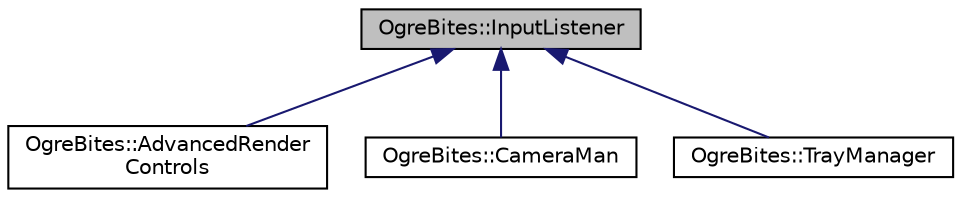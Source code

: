 digraph "OgreBites::InputListener"
{
  bgcolor="transparent";
  edge [fontname="Helvetica",fontsize="10",labelfontname="Helvetica",labelfontsize="10"];
  node [fontname="Helvetica",fontsize="10",shape=record];
  Node0 [label="OgreBites::InputListener",height=0.2,width=0.4,color="black", fillcolor="grey75", style="filled", fontcolor="black"];
  Node0 -> Node1 [dir="back",color="midnightblue",fontsize="10",style="solid",fontname="Helvetica"];
  Node1 [label="OgreBites::AdvancedRender\lControls",height=0.2,width=0.4,color="black",URL="$class_ogre_bites_1_1_advanced_render_controls.html"];
  Node0 -> Node2 [dir="back",color="midnightblue",fontsize="10",style="solid",fontname="Helvetica"];
  Node2 [label="OgreBites::CameraMan",height=0.2,width=0.4,color="black",URL="$class_ogre_bites_1_1_camera_man.html",tooltip="Utility class for controlling the camera in samples. "];
  Node0 -> Node3 [dir="back",color="midnightblue",fontsize="10",style="solid",fontname="Helvetica"];
  Node3 [label="OgreBites::TrayManager",height=0.2,width=0.4,color="black",URL="$class_ogre_bites_1_1_tray_manager.html",tooltip="Main class to manage a cursor, backdrop, trays and widgets. "];
}

